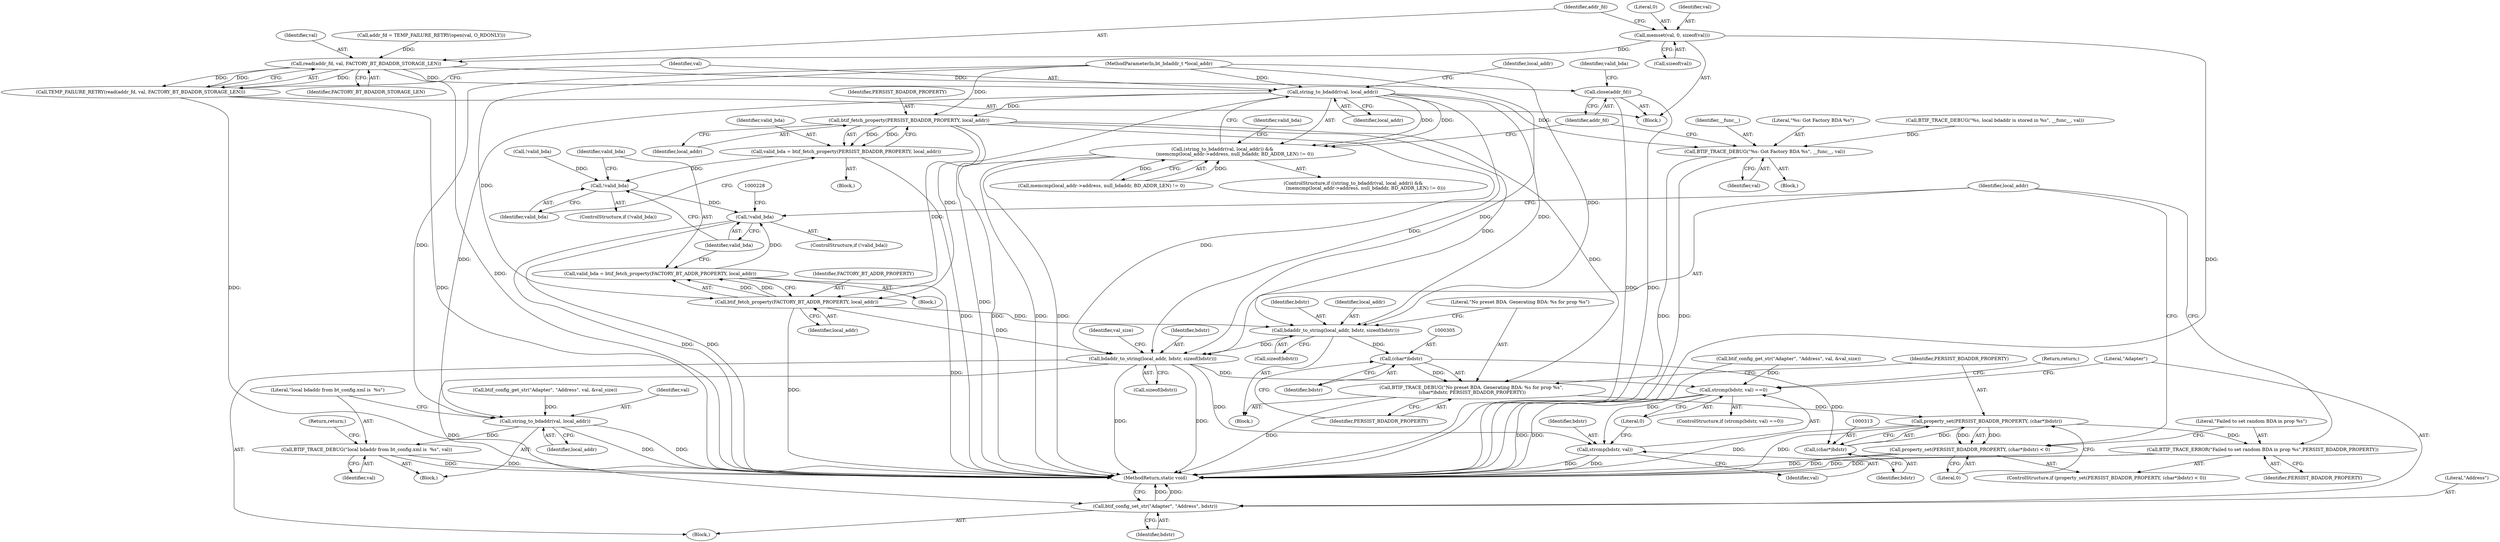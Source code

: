digraph "0_Android_472271b153c5dc53c28beac55480a8d8434b2d5c_12@API" {
"1000147" [label="(Call,memset(val, 0, sizeof(val)))"];
"1000153" [label="(Call,read(addr_fd, val, FACTORY_BT_BDADDR_STORAGE_LEN))"];
"1000152" [label="(Call,TEMP_FAILURE_RETRY(read(addr_fd, val, FACTORY_BT_BDADDR_STORAGE_LEN)))"];
"1000159" [label="(Call,string_to_bdaddr(val, local_addr))"];
"1000158" [label="(Call,(string_to_bdaddr(val, local_addr)) &&\n                 (memcmp(local_addr->address, null_bdaddr, BD_ADDR_LEN) != 0))"];
"1000174" [label="(Call,BTIF_TRACE_DEBUG(\"%s: Got Factory BDA %s\", __func__, val))"];
"1000196" [label="(Call,string_to_bdaddr(val, local_addr))"];
"1000199" [label="(Call,BTIF_TRACE_DEBUG(\"local bdaddr from bt_config.xml is  %s\", val))"];
"1000209" [label="(Call,btif_fetch_property(PERSIST_BDADDR_PROPERTY, local_addr))"];
"1000207" [label="(Call,valid_bda = btif_fetch_property(PERSIST_BDADDR_PROPERTY, local_addr))"];
"1000213" [label="(Call,!valid_bda)"];
"1000222" [label="(Call,!valid_bda)"];
"1000218" [label="(Call,btif_fetch_property(FACTORY_BT_ADDR_PROPERTY, local_addr))"];
"1000216" [label="(Call,valid_bda = btif_fetch_property(FACTORY_BT_ADDR_PROPERTY, local_addr))"];
"1000297" [label="(Call,bdaddr_to_string(local_addr, bdstr, sizeof(bdstr)))"];
"1000304" [label="(Call,(char*)bdstr)"];
"1000302" [label="(Call,BTIF_TRACE_DEBUG(\"No preset BDA. Generating BDA: %s for prop %s\",\n (char*)bdstr, PERSIST_BDADDR_PROPERTY))"];
"1000310" [label="(Call,property_set(PERSIST_BDADDR_PROPERTY, (char*)bdstr))"];
"1000309" [label="(Call,property_set(PERSIST_BDADDR_PROPERTY, (char*)bdstr) < 0)"];
"1000316" [label="(Call,BTIF_TRACE_ERROR(\"Failed to set random BDA in prop %s\",PERSIST_BDADDR_PROPERTY))"];
"1000312" [label="(Call,(char*)bdstr)"];
"1000320" [label="(Call,bdaddr_to_string(local_addr, bdstr, sizeof(bdstr)))"];
"1000338" [label="(Call,strcmp(bdstr, val) ==0)"];
"1000339" [label="(Call,strcmp(bdstr, val))"];
"1000345" [label="(Call,btif_config_set_str(\"Adapter\", \"Address\", bdstr))"];
"1000178" [label="(Call,close(addr_fd))"];
"1000219" [label="(Identifier,FACTORY_BT_ADDR_PROPERTY)"];
"1000211" [label="(Identifier,local_addr)"];
"1000202" [label="(Return,return;)"];
"1000339" [label="(Call,strcmp(bdstr, val))"];
"1000216" [label="(Call,valid_bda = btif_fetch_property(FACTORY_BT_ADDR_PROPERTY, local_addr))"];
"1000160" [label="(Identifier,val)"];
"1000208" [label="(Identifier,valid_bda)"];
"1000298" [label="(Identifier,local_addr)"];
"1000132" [label="(Call,BTIF_TRACE_DEBUG(\"%s, local bdaddr is stored in %s\", __func__, val))"];
"1000224" [label="(Block,)"];
"1000201" [label="(Identifier,val)"];
"1000210" [label="(Identifier,PERSIST_BDADDR_PROPERTY)"];
"1000155" [label="(Identifier,val)"];
"1000346" [label="(Literal,\"Adapter\")"];
"1000174" [label="(Call,BTIF_TRACE_DEBUG(\"%s: Got Factory BDA %s\", __func__, val))"];
"1000315" [label="(Literal,0)"];
"1000302" [label="(Call,BTIF_TRACE_DEBUG(\"No preset BDA. Generating BDA: %s for prop %s\",\n (char*)bdstr, PERSIST_BDADDR_PROPERTY))"];
"1000209" [label="(Call,btif_fetch_property(PERSIST_BDADDR_PROPERTY, local_addr))"];
"1000177" [label="(Identifier,val)"];
"1000138" [label="(Call,addr_fd = TEMP_FAILURE_RETRY(open(val, O_RDONLY)))"];
"1000342" [label="(Literal,0)"];
"1000338" [label="(Call,strcmp(bdstr, val) ==0)"];
"1000179" [label="(Identifier,addr_fd)"];
"1000195" [label="(Block,)"];
"1000148" [label="(Identifier,val)"];
"1000154" [label="(Identifier,addr_fd)"];
"1000306" [label="(Identifier,bdstr)"];
"1000322" [label="(Identifier,bdstr)"];
"1000297" [label="(Call,bdaddr_to_string(local_addr, bdstr, sizeof(bdstr)))"];
"1000149" [label="(Literal,0)"];
"1000311" [label="(Identifier,PERSIST_BDADDR_PROPERTY)"];
"1000317" [label="(Literal,\"Failed to set random BDA in prop %s\")"];
"1000212" [label="(ControlStructure,if (!valid_bda))"];
"1000172" [label="(Identifier,valid_bda)"];
"1000345" [label="(Call,btif_config_set_str(\"Adapter\", \"Address\", bdstr))"];
"1000312" [label="(Call,(char*)bdstr)"];
"1000206" [label="(Block,)"];
"1000176" [label="(Identifier,__func__)"];
"1000110" [label="(Block,)"];
"1000299" [label="(Identifier,bdstr)"];
"1000109" [label="(MethodParameterIn,bt_bdaddr_t *local_addr)"];
"1000318" [label="(Identifier,PERSIST_BDADDR_PROPERTY)"];
"1000197" [label="(Identifier,val)"];
"1000214" [label="(Identifier,valid_bda)"];
"1000314" [label="(Identifier,bdstr)"];
"1000217" [label="(Identifier,valid_bda)"];
"1000158" [label="(Call,(string_to_bdaddr(val, local_addr)) &&\n                 (memcmp(local_addr->address, null_bdaddr, BD_ADDR_LEN) != 0))"];
"1000310" [label="(Call,property_set(PERSIST_BDADDR_PROPERTY, (char*)bdstr))"];
"1000165" [label="(Identifier,local_addr)"];
"1000323" [label="(Call,sizeof(bdstr))"];
"1000300" [label="(Call,sizeof(bdstr))"];
"1000320" [label="(Call,bdaddr_to_string(local_addr, bdstr, sizeof(bdstr)))"];
"1000307" [label="(Identifier,PERSIST_BDADDR_PROPERTY)"];
"1000159" [label="(Call,string_to_bdaddr(val, local_addr))"];
"1000162" [label="(Call,memcmp(local_addr->address, null_bdaddr, BD_ADDR_LEN) != 0)"];
"1000156" [label="(Identifier,FACTORY_BT_BDADDR_STORAGE_LEN)"];
"1000326" [label="(Identifier,val_size)"];
"1000189" [label="(Call,btif_config_get_str(\"Adapter\", \"Address\", val, &val_size))"];
"1000303" [label="(Literal,\"No preset BDA. Generating BDA: %s for prop %s\")"];
"1000147" [label="(Call,memset(val, 0, sizeof(val)))"];
"1000150" [label="(Call,sizeof(val))"];
"1000215" [label="(Block,)"];
"1000308" [label="(ControlStructure,if (property_set(PERSIST_BDADDR_PROPERTY, (char*)bdstr) < 0))"];
"1000222" [label="(Call,!valid_bda)"];
"1000340" [label="(Identifier,bdstr)"];
"1000344" [label="(Return,return;)"];
"1000152" [label="(Call,TEMP_FAILURE_RETRY(read(addr_fd, val, FACTORY_BT_BDADDR_STORAGE_LEN)))"];
"1000348" [label="(Identifier,bdstr)"];
"1000204" [label="(Call,!valid_bda)"];
"1000153" [label="(Call,read(addr_fd, val, FACTORY_BT_BDADDR_STORAGE_LEN))"];
"1000221" [label="(ControlStructure,if (!valid_bda))"];
"1000316" [label="(Call,BTIF_TRACE_ERROR(\"Failed to set random BDA in prop %s\",PERSIST_BDADDR_PROPERTY))"];
"1000347" [label="(Literal,\"Address\")"];
"1000199" [label="(Call,BTIF_TRACE_DEBUG(\"local bdaddr from bt_config.xml is  %s\", val))"];
"1000218" [label="(Call,btif_fetch_property(FACTORY_BT_ADDR_PROPERTY, local_addr))"];
"1000341" [label="(Identifier,val)"];
"1000213" [label="(Call,!valid_bda)"];
"1000170" [label="(Block,)"];
"1000175" [label="(Literal,\"%s: Got Factory BDA %s\")"];
"1000321" [label="(Identifier,local_addr)"];
"1000161" [label="(Identifier,local_addr)"];
"1000200" [label="(Literal,\"local bdaddr from bt_config.xml is  %s\")"];
"1000207" [label="(Call,valid_bda = btif_fetch_property(PERSIST_BDADDR_PROPERTY, local_addr))"];
"1000349" [label="(MethodReturn,static void)"];
"1000157" [label="(ControlStructure,if ((string_to_bdaddr(val, local_addr)) &&\n                 (memcmp(local_addr->address, null_bdaddr, BD_ADDR_LEN) != 0)))"];
"1000220" [label="(Identifier,local_addr)"];
"1000198" [label="(Identifier,local_addr)"];
"1000304" [label="(Call,(char*)bdstr)"];
"1000196" [label="(Call,string_to_bdaddr(val, local_addr))"];
"1000223" [label="(Identifier,valid_bda)"];
"1000330" [label="(Call,btif_config_get_str(\"Adapter\", \"Address\", val, &val_size))"];
"1000178" [label="(Call,close(addr_fd))"];
"1000182" [label="(Identifier,valid_bda)"];
"1000146" [label="(Block,)"];
"1000337" [label="(ControlStructure,if (strcmp(bdstr, val) ==0))"];
"1000309" [label="(Call,property_set(PERSIST_BDADDR_PROPERTY, (char*)bdstr) < 0)"];
"1000147" -> "1000146"  [label="AST: "];
"1000147" -> "1000150"  [label="CFG: "];
"1000148" -> "1000147"  [label="AST: "];
"1000149" -> "1000147"  [label="AST: "];
"1000150" -> "1000147"  [label="AST: "];
"1000154" -> "1000147"  [label="CFG: "];
"1000147" -> "1000349"  [label="DDG: "];
"1000147" -> "1000153"  [label="DDG: "];
"1000153" -> "1000152"  [label="AST: "];
"1000153" -> "1000156"  [label="CFG: "];
"1000154" -> "1000153"  [label="AST: "];
"1000155" -> "1000153"  [label="AST: "];
"1000156" -> "1000153"  [label="AST: "];
"1000152" -> "1000153"  [label="CFG: "];
"1000153" -> "1000349"  [label="DDG: "];
"1000153" -> "1000152"  [label="DDG: "];
"1000153" -> "1000152"  [label="DDG: "];
"1000153" -> "1000152"  [label="DDG: "];
"1000138" -> "1000153"  [label="DDG: "];
"1000153" -> "1000159"  [label="DDG: "];
"1000153" -> "1000178"  [label="DDG: "];
"1000152" -> "1000146"  [label="AST: "];
"1000160" -> "1000152"  [label="CFG: "];
"1000152" -> "1000349"  [label="DDG: "];
"1000152" -> "1000349"  [label="DDG: "];
"1000159" -> "1000158"  [label="AST: "];
"1000159" -> "1000161"  [label="CFG: "];
"1000160" -> "1000159"  [label="AST: "];
"1000161" -> "1000159"  [label="AST: "];
"1000165" -> "1000159"  [label="CFG: "];
"1000158" -> "1000159"  [label="CFG: "];
"1000159" -> "1000158"  [label="DDG: "];
"1000159" -> "1000158"  [label="DDG: "];
"1000109" -> "1000159"  [label="DDG: "];
"1000159" -> "1000174"  [label="DDG: "];
"1000159" -> "1000196"  [label="DDG: "];
"1000159" -> "1000209"  [label="DDG: "];
"1000159" -> "1000218"  [label="DDG: "];
"1000159" -> "1000297"  [label="DDG: "];
"1000159" -> "1000320"  [label="DDG: "];
"1000158" -> "1000157"  [label="AST: "];
"1000158" -> "1000162"  [label="CFG: "];
"1000162" -> "1000158"  [label="AST: "];
"1000172" -> "1000158"  [label="CFG: "];
"1000179" -> "1000158"  [label="CFG: "];
"1000158" -> "1000349"  [label="DDG: "];
"1000158" -> "1000349"  [label="DDG: "];
"1000158" -> "1000349"  [label="DDG: "];
"1000162" -> "1000158"  [label="DDG: "];
"1000162" -> "1000158"  [label="DDG: "];
"1000174" -> "1000170"  [label="AST: "];
"1000174" -> "1000177"  [label="CFG: "];
"1000175" -> "1000174"  [label="AST: "];
"1000176" -> "1000174"  [label="AST: "];
"1000177" -> "1000174"  [label="AST: "];
"1000179" -> "1000174"  [label="CFG: "];
"1000174" -> "1000349"  [label="DDG: "];
"1000174" -> "1000349"  [label="DDG: "];
"1000132" -> "1000174"  [label="DDG: "];
"1000196" -> "1000195"  [label="AST: "];
"1000196" -> "1000198"  [label="CFG: "];
"1000197" -> "1000196"  [label="AST: "];
"1000198" -> "1000196"  [label="AST: "];
"1000200" -> "1000196"  [label="CFG: "];
"1000196" -> "1000349"  [label="DDG: "];
"1000196" -> "1000349"  [label="DDG: "];
"1000189" -> "1000196"  [label="DDG: "];
"1000109" -> "1000196"  [label="DDG: "];
"1000196" -> "1000199"  [label="DDG: "];
"1000199" -> "1000195"  [label="AST: "];
"1000199" -> "1000201"  [label="CFG: "];
"1000200" -> "1000199"  [label="AST: "];
"1000201" -> "1000199"  [label="AST: "];
"1000202" -> "1000199"  [label="CFG: "];
"1000199" -> "1000349"  [label="DDG: "];
"1000199" -> "1000349"  [label="DDG: "];
"1000209" -> "1000207"  [label="AST: "];
"1000209" -> "1000211"  [label="CFG: "];
"1000210" -> "1000209"  [label="AST: "];
"1000211" -> "1000209"  [label="AST: "];
"1000207" -> "1000209"  [label="CFG: "];
"1000209" -> "1000349"  [label="DDG: "];
"1000209" -> "1000207"  [label="DDG: "];
"1000209" -> "1000207"  [label="DDG: "];
"1000109" -> "1000209"  [label="DDG: "];
"1000209" -> "1000218"  [label="DDG: "];
"1000209" -> "1000297"  [label="DDG: "];
"1000209" -> "1000302"  [label="DDG: "];
"1000209" -> "1000320"  [label="DDG: "];
"1000207" -> "1000206"  [label="AST: "];
"1000208" -> "1000207"  [label="AST: "];
"1000214" -> "1000207"  [label="CFG: "];
"1000207" -> "1000349"  [label="DDG: "];
"1000207" -> "1000213"  [label="DDG: "];
"1000213" -> "1000212"  [label="AST: "];
"1000213" -> "1000214"  [label="CFG: "];
"1000214" -> "1000213"  [label="AST: "];
"1000217" -> "1000213"  [label="CFG: "];
"1000223" -> "1000213"  [label="CFG: "];
"1000204" -> "1000213"  [label="DDG: "];
"1000213" -> "1000222"  [label="DDG: "];
"1000222" -> "1000221"  [label="AST: "];
"1000222" -> "1000223"  [label="CFG: "];
"1000223" -> "1000222"  [label="AST: "];
"1000228" -> "1000222"  [label="CFG: "];
"1000321" -> "1000222"  [label="CFG: "];
"1000222" -> "1000349"  [label="DDG: "];
"1000222" -> "1000349"  [label="DDG: "];
"1000216" -> "1000222"  [label="DDG: "];
"1000218" -> "1000216"  [label="AST: "];
"1000218" -> "1000220"  [label="CFG: "];
"1000219" -> "1000218"  [label="AST: "];
"1000220" -> "1000218"  [label="AST: "];
"1000216" -> "1000218"  [label="CFG: "];
"1000218" -> "1000349"  [label="DDG: "];
"1000218" -> "1000216"  [label="DDG: "];
"1000218" -> "1000216"  [label="DDG: "];
"1000109" -> "1000218"  [label="DDG: "];
"1000218" -> "1000297"  [label="DDG: "];
"1000218" -> "1000320"  [label="DDG: "];
"1000216" -> "1000215"  [label="AST: "];
"1000217" -> "1000216"  [label="AST: "];
"1000223" -> "1000216"  [label="CFG: "];
"1000216" -> "1000349"  [label="DDG: "];
"1000297" -> "1000224"  [label="AST: "];
"1000297" -> "1000300"  [label="CFG: "];
"1000298" -> "1000297"  [label="AST: "];
"1000299" -> "1000297"  [label="AST: "];
"1000300" -> "1000297"  [label="AST: "];
"1000303" -> "1000297"  [label="CFG: "];
"1000109" -> "1000297"  [label="DDG: "];
"1000297" -> "1000304"  [label="DDG: "];
"1000297" -> "1000320"  [label="DDG: "];
"1000304" -> "1000302"  [label="AST: "];
"1000304" -> "1000306"  [label="CFG: "];
"1000305" -> "1000304"  [label="AST: "];
"1000306" -> "1000304"  [label="AST: "];
"1000307" -> "1000304"  [label="CFG: "];
"1000304" -> "1000302"  [label="DDG: "];
"1000304" -> "1000312"  [label="DDG: "];
"1000302" -> "1000224"  [label="AST: "];
"1000302" -> "1000307"  [label="CFG: "];
"1000303" -> "1000302"  [label="AST: "];
"1000307" -> "1000302"  [label="AST: "];
"1000311" -> "1000302"  [label="CFG: "];
"1000302" -> "1000349"  [label="DDG: "];
"1000302" -> "1000310"  [label="DDG: "];
"1000310" -> "1000309"  [label="AST: "];
"1000310" -> "1000312"  [label="CFG: "];
"1000311" -> "1000310"  [label="AST: "];
"1000312" -> "1000310"  [label="AST: "];
"1000315" -> "1000310"  [label="CFG: "];
"1000310" -> "1000349"  [label="DDG: "];
"1000310" -> "1000349"  [label="DDG: "];
"1000310" -> "1000309"  [label="DDG: "];
"1000310" -> "1000309"  [label="DDG: "];
"1000312" -> "1000310"  [label="DDG: "];
"1000310" -> "1000316"  [label="DDG: "];
"1000309" -> "1000308"  [label="AST: "];
"1000309" -> "1000315"  [label="CFG: "];
"1000315" -> "1000309"  [label="AST: "];
"1000317" -> "1000309"  [label="CFG: "];
"1000321" -> "1000309"  [label="CFG: "];
"1000309" -> "1000349"  [label="DDG: "];
"1000309" -> "1000349"  [label="DDG: "];
"1000316" -> "1000308"  [label="AST: "];
"1000316" -> "1000318"  [label="CFG: "];
"1000317" -> "1000316"  [label="AST: "];
"1000318" -> "1000316"  [label="AST: "];
"1000321" -> "1000316"  [label="CFG: "];
"1000316" -> "1000349"  [label="DDG: "];
"1000316" -> "1000349"  [label="DDG: "];
"1000312" -> "1000314"  [label="CFG: "];
"1000313" -> "1000312"  [label="AST: "];
"1000314" -> "1000312"  [label="AST: "];
"1000320" -> "1000110"  [label="AST: "];
"1000320" -> "1000323"  [label="CFG: "];
"1000321" -> "1000320"  [label="AST: "];
"1000322" -> "1000320"  [label="AST: "];
"1000323" -> "1000320"  [label="AST: "];
"1000326" -> "1000320"  [label="CFG: "];
"1000320" -> "1000349"  [label="DDG: "];
"1000320" -> "1000349"  [label="DDG: "];
"1000109" -> "1000320"  [label="DDG: "];
"1000320" -> "1000338"  [label="DDG: "];
"1000320" -> "1000339"  [label="DDG: "];
"1000320" -> "1000345"  [label="DDG: "];
"1000338" -> "1000337"  [label="AST: "];
"1000338" -> "1000342"  [label="CFG: "];
"1000339" -> "1000338"  [label="AST: "];
"1000342" -> "1000338"  [label="AST: "];
"1000344" -> "1000338"  [label="CFG: "];
"1000346" -> "1000338"  [label="CFG: "];
"1000338" -> "1000349"  [label="DDG: "];
"1000338" -> "1000349"  [label="DDG: "];
"1000330" -> "1000338"  [label="DDG: "];
"1000339" -> "1000341"  [label="CFG: "];
"1000340" -> "1000339"  [label="AST: "];
"1000341" -> "1000339"  [label="AST: "];
"1000342" -> "1000339"  [label="CFG: "];
"1000339" -> "1000349"  [label="DDG: "];
"1000339" -> "1000349"  [label="DDG: "];
"1000330" -> "1000339"  [label="DDG: "];
"1000345" -> "1000110"  [label="AST: "];
"1000345" -> "1000348"  [label="CFG: "];
"1000346" -> "1000345"  [label="AST: "];
"1000347" -> "1000345"  [label="AST: "];
"1000348" -> "1000345"  [label="AST: "];
"1000349" -> "1000345"  [label="CFG: "];
"1000345" -> "1000349"  [label="DDG: "];
"1000345" -> "1000349"  [label="DDG: "];
"1000178" -> "1000146"  [label="AST: "];
"1000178" -> "1000179"  [label="CFG: "];
"1000179" -> "1000178"  [label="AST: "];
"1000182" -> "1000178"  [label="CFG: "];
"1000178" -> "1000349"  [label="DDG: "];
"1000178" -> "1000349"  [label="DDG: "];
}
